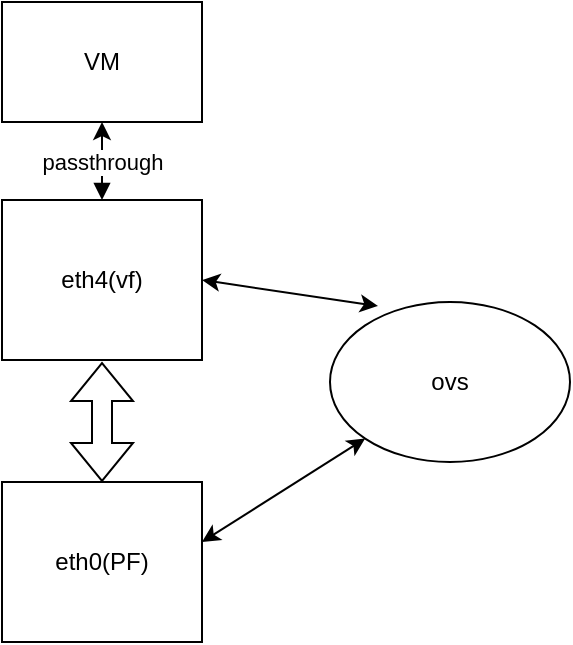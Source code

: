 <mxfile version="21.3.7" type="github">
  <diagram name="第 1 页" id="0JDSE7pcA5rbTJv79BHR">
    <mxGraphModel dx="1252" dy="786" grid="1" gridSize="10" guides="1" tooltips="1" connect="1" arrows="1" fold="1" page="1" pageScale="1" pageWidth="827" pageHeight="1169" math="0" shadow="0">
      <root>
        <mxCell id="0" />
        <mxCell id="1" parent="0" />
        <mxCell id="XhYvx_1dPJksBXFza-ul-1" value="eth0(PF)" style="rounded=0;whiteSpace=wrap;html=1;" vertex="1" parent="1">
          <mxGeometry x="190" y="360" width="100" height="80" as="geometry" />
        </mxCell>
        <mxCell id="XhYvx_1dPJksBXFza-ul-5" value="passthrough" style="edgeStyle=orthogonalEdgeStyle;rounded=0;orthogonalLoop=1;jettySize=auto;html=1;entryX=0.5;entryY=1;entryDx=0;entryDy=0;startArrow=block;startFill=1;" edge="1" parent="1" source="XhYvx_1dPJksBXFza-ul-2" target="XhYvx_1dPJksBXFza-ul-4">
          <mxGeometry relative="1" as="geometry" />
        </mxCell>
        <mxCell id="XhYvx_1dPJksBXFza-ul-2" value="eth4(vf)" style="rounded=0;whiteSpace=wrap;html=1;" vertex="1" parent="1">
          <mxGeometry x="190" y="219" width="100" height="80" as="geometry" />
        </mxCell>
        <mxCell id="XhYvx_1dPJksBXFza-ul-3" value="" style="shape=flexArrow;endArrow=classic;startArrow=classic;html=1;rounded=0;" edge="1" parent="1" source="XhYvx_1dPJksBXFza-ul-1">
          <mxGeometry width="100" height="100" relative="1" as="geometry">
            <mxPoint x="140" y="380" as="sourcePoint" />
            <mxPoint x="240" y="300" as="targetPoint" />
          </mxGeometry>
        </mxCell>
        <mxCell id="XhYvx_1dPJksBXFza-ul-4" value="VM" style="rounded=0;whiteSpace=wrap;html=1;" vertex="1" parent="1">
          <mxGeometry x="190" y="120" width="100" height="60" as="geometry" />
        </mxCell>
        <mxCell id="XhYvx_1dPJksBXFza-ul-7" value="ovs" style="ellipse;whiteSpace=wrap;html=1;" vertex="1" parent="1">
          <mxGeometry x="354" y="270" width="120" height="80" as="geometry" />
        </mxCell>
        <mxCell id="XhYvx_1dPJksBXFza-ul-8" value="" style="endArrow=classic;startArrow=classic;html=1;rounded=0;entryX=0;entryY=1;entryDx=0;entryDy=0;" edge="1" parent="1" target="XhYvx_1dPJksBXFza-ul-7">
          <mxGeometry width="50" height="50" relative="1" as="geometry">
            <mxPoint x="290" y="390" as="sourcePoint" />
            <mxPoint x="340" y="340" as="targetPoint" />
          </mxGeometry>
        </mxCell>
        <mxCell id="XhYvx_1dPJksBXFza-ul-9" value="" style="endArrow=classic;startArrow=classic;html=1;rounded=0;entryX=0.2;entryY=0.025;entryDx=0;entryDy=0;exitX=1;exitY=0.5;exitDx=0;exitDy=0;entryPerimeter=0;" edge="1" parent="1" source="XhYvx_1dPJksBXFza-ul-2" target="XhYvx_1dPJksBXFza-ul-7">
          <mxGeometry width="50" height="50" relative="1" as="geometry">
            <mxPoint x="300" y="322" as="sourcePoint" />
            <mxPoint x="382" y="270" as="targetPoint" />
          </mxGeometry>
        </mxCell>
      </root>
    </mxGraphModel>
  </diagram>
</mxfile>
